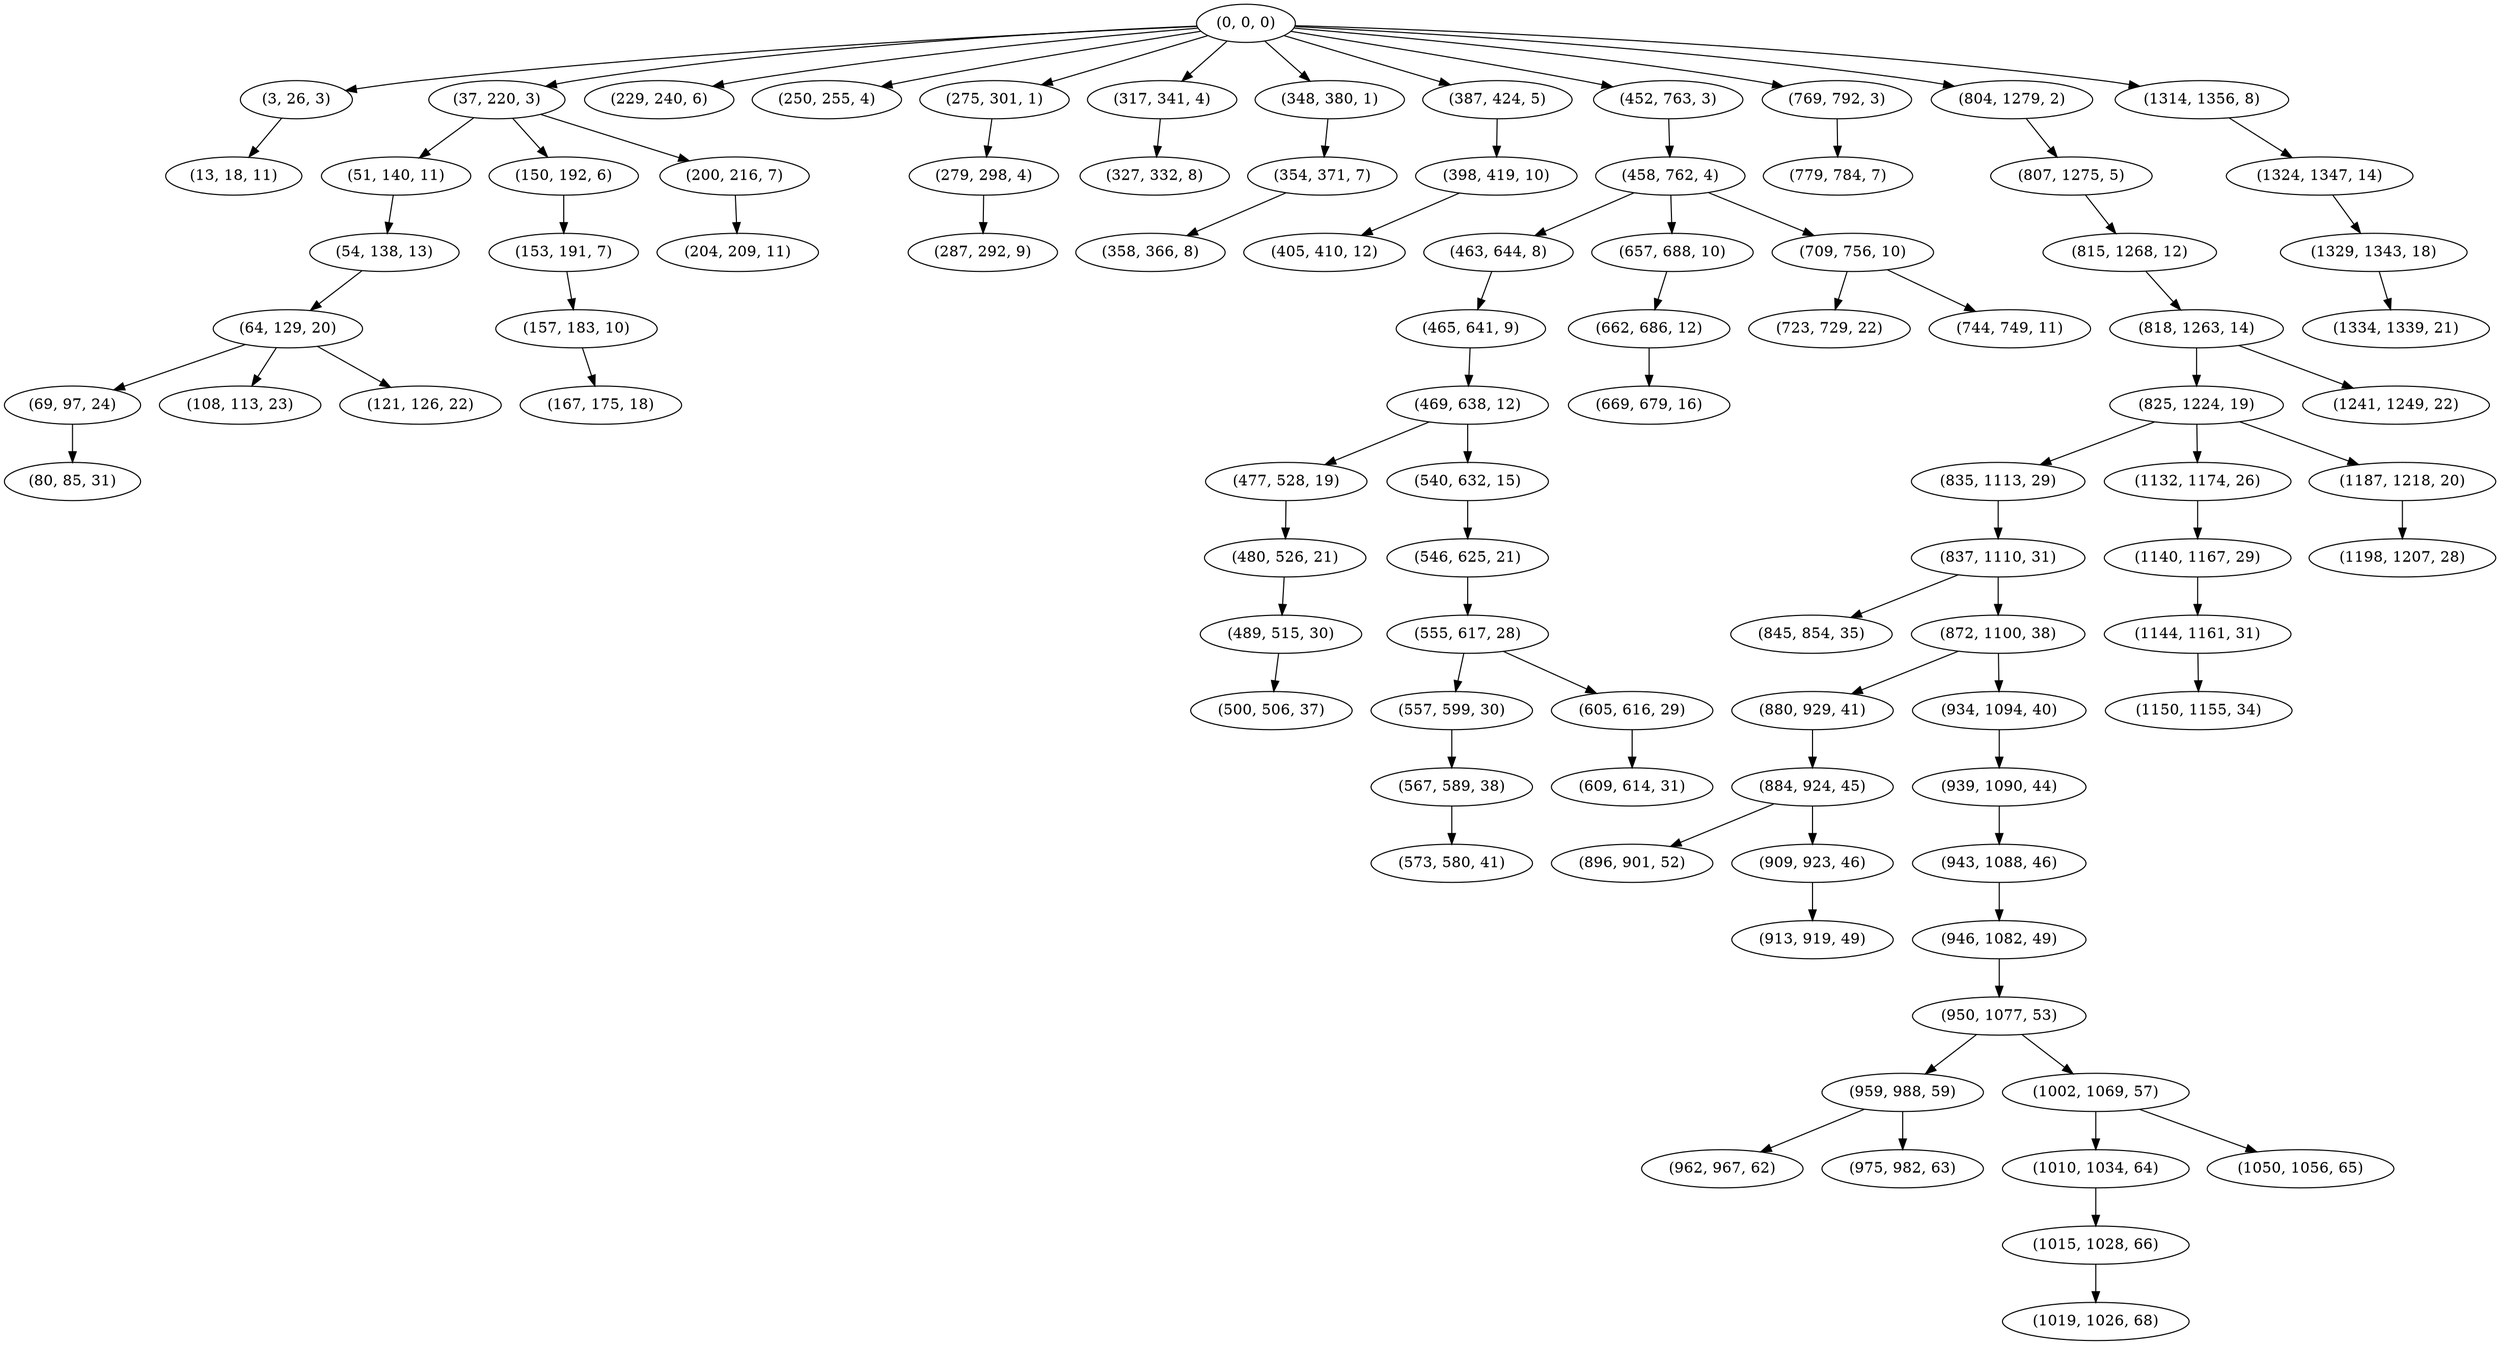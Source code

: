 digraph tree {
    "(0, 0, 0)";
    "(3, 26, 3)";
    "(13, 18, 11)";
    "(37, 220, 3)";
    "(51, 140, 11)";
    "(54, 138, 13)";
    "(64, 129, 20)";
    "(69, 97, 24)";
    "(80, 85, 31)";
    "(108, 113, 23)";
    "(121, 126, 22)";
    "(150, 192, 6)";
    "(153, 191, 7)";
    "(157, 183, 10)";
    "(167, 175, 18)";
    "(200, 216, 7)";
    "(204, 209, 11)";
    "(229, 240, 6)";
    "(250, 255, 4)";
    "(275, 301, 1)";
    "(279, 298, 4)";
    "(287, 292, 9)";
    "(317, 341, 4)";
    "(327, 332, 8)";
    "(348, 380, 1)";
    "(354, 371, 7)";
    "(358, 366, 8)";
    "(387, 424, 5)";
    "(398, 419, 10)";
    "(405, 410, 12)";
    "(452, 763, 3)";
    "(458, 762, 4)";
    "(463, 644, 8)";
    "(465, 641, 9)";
    "(469, 638, 12)";
    "(477, 528, 19)";
    "(480, 526, 21)";
    "(489, 515, 30)";
    "(500, 506, 37)";
    "(540, 632, 15)";
    "(546, 625, 21)";
    "(555, 617, 28)";
    "(557, 599, 30)";
    "(567, 589, 38)";
    "(573, 580, 41)";
    "(605, 616, 29)";
    "(609, 614, 31)";
    "(657, 688, 10)";
    "(662, 686, 12)";
    "(669, 679, 16)";
    "(709, 756, 10)";
    "(723, 729, 22)";
    "(744, 749, 11)";
    "(769, 792, 3)";
    "(779, 784, 7)";
    "(804, 1279, 2)";
    "(807, 1275, 5)";
    "(815, 1268, 12)";
    "(818, 1263, 14)";
    "(825, 1224, 19)";
    "(835, 1113, 29)";
    "(837, 1110, 31)";
    "(845, 854, 35)";
    "(872, 1100, 38)";
    "(880, 929, 41)";
    "(884, 924, 45)";
    "(896, 901, 52)";
    "(909, 923, 46)";
    "(913, 919, 49)";
    "(934, 1094, 40)";
    "(939, 1090, 44)";
    "(943, 1088, 46)";
    "(946, 1082, 49)";
    "(950, 1077, 53)";
    "(959, 988, 59)";
    "(962, 967, 62)";
    "(975, 982, 63)";
    "(1002, 1069, 57)";
    "(1010, 1034, 64)";
    "(1015, 1028, 66)";
    "(1019, 1026, 68)";
    "(1050, 1056, 65)";
    "(1132, 1174, 26)";
    "(1140, 1167, 29)";
    "(1144, 1161, 31)";
    "(1150, 1155, 34)";
    "(1187, 1218, 20)";
    "(1198, 1207, 28)";
    "(1241, 1249, 22)";
    "(1314, 1356, 8)";
    "(1324, 1347, 14)";
    "(1329, 1343, 18)";
    "(1334, 1339, 21)";
    "(0, 0, 0)" -> "(3, 26, 3)";
    "(0, 0, 0)" -> "(37, 220, 3)";
    "(0, 0, 0)" -> "(229, 240, 6)";
    "(0, 0, 0)" -> "(250, 255, 4)";
    "(0, 0, 0)" -> "(275, 301, 1)";
    "(0, 0, 0)" -> "(317, 341, 4)";
    "(0, 0, 0)" -> "(348, 380, 1)";
    "(0, 0, 0)" -> "(387, 424, 5)";
    "(0, 0, 0)" -> "(452, 763, 3)";
    "(0, 0, 0)" -> "(769, 792, 3)";
    "(0, 0, 0)" -> "(804, 1279, 2)";
    "(0, 0, 0)" -> "(1314, 1356, 8)";
    "(3, 26, 3)" -> "(13, 18, 11)";
    "(37, 220, 3)" -> "(51, 140, 11)";
    "(37, 220, 3)" -> "(150, 192, 6)";
    "(37, 220, 3)" -> "(200, 216, 7)";
    "(51, 140, 11)" -> "(54, 138, 13)";
    "(54, 138, 13)" -> "(64, 129, 20)";
    "(64, 129, 20)" -> "(69, 97, 24)";
    "(64, 129, 20)" -> "(108, 113, 23)";
    "(64, 129, 20)" -> "(121, 126, 22)";
    "(69, 97, 24)" -> "(80, 85, 31)";
    "(150, 192, 6)" -> "(153, 191, 7)";
    "(153, 191, 7)" -> "(157, 183, 10)";
    "(157, 183, 10)" -> "(167, 175, 18)";
    "(200, 216, 7)" -> "(204, 209, 11)";
    "(275, 301, 1)" -> "(279, 298, 4)";
    "(279, 298, 4)" -> "(287, 292, 9)";
    "(317, 341, 4)" -> "(327, 332, 8)";
    "(348, 380, 1)" -> "(354, 371, 7)";
    "(354, 371, 7)" -> "(358, 366, 8)";
    "(387, 424, 5)" -> "(398, 419, 10)";
    "(398, 419, 10)" -> "(405, 410, 12)";
    "(452, 763, 3)" -> "(458, 762, 4)";
    "(458, 762, 4)" -> "(463, 644, 8)";
    "(458, 762, 4)" -> "(657, 688, 10)";
    "(458, 762, 4)" -> "(709, 756, 10)";
    "(463, 644, 8)" -> "(465, 641, 9)";
    "(465, 641, 9)" -> "(469, 638, 12)";
    "(469, 638, 12)" -> "(477, 528, 19)";
    "(469, 638, 12)" -> "(540, 632, 15)";
    "(477, 528, 19)" -> "(480, 526, 21)";
    "(480, 526, 21)" -> "(489, 515, 30)";
    "(489, 515, 30)" -> "(500, 506, 37)";
    "(540, 632, 15)" -> "(546, 625, 21)";
    "(546, 625, 21)" -> "(555, 617, 28)";
    "(555, 617, 28)" -> "(557, 599, 30)";
    "(555, 617, 28)" -> "(605, 616, 29)";
    "(557, 599, 30)" -> "(567, 589, 38)";
    "(567, 589, 38)" -> "(573, 580, 41)";
    "(605, 616, 29)" -> "(609, 614, 31)";
    "(657, 688, 10)" -> "(662, 686, 12)";
    "(662, 686, 12)" -> "(669, 679, 16)";
    "(709, 756, 10)" -> "(723, 729, 22)";
    "(709, 756, 10)" -> "(744, 749, 11)";
    "(769, 792, 3)" -> "(779, 784, 7)";
    "(804, 1279, 2)" -> "(807, 1275, 5)";
    "(807, 1275, 5)" -> "(815, 1268, 12)";
    "(815, 1268, 12)" -> "(818, 1263, 14)";
    "(818, 1263, 14)" -> "(825, 1224, 19)";
    "(818, 1263, 14)" -> "(1241, 1249, 22)";
    "(825, 1224, 19)" -> "(835, 1113, 29)";
    "(825, 1224, 19)" -> "(1132, 1174, 26)";
    "(825, 1224, 19)" -> "(1187, 1218, 20)";
    "(835, 1113, 29)" -> "(837, 1110, 31)";
    "(837, 1110, 31)" -> "(845, 854, 35)";
    "(837, 1110, 31)" -> "(872, 1100, 38)";
    "(872, 1100, 38)" -> "(880, 929, 41)";
    "(872, 1100, 38)" -> "(934, 1094, 40)";
    "(880, 929, 41)" -> "(884, 924, 45)";
    "(884, 924, 45)" -> "(896, 901, 52)";
    "(884, 924, 45)" -> "(909, 923, 46)";
    "(909, 923, 46)" -> "(913, 919, 49)";
    "(934, 1094, 40)" -> "(939, 1090, 44)";
    "(939, 1090, 44)" -> "(943, 1088, 46)";
    "(943, 1088, 46)" -> "(946, 1082, 49)";
    "(946, 1082, 49)" -> "(950, 1077, 53)";
    "(950, 1077, 53)" -> "(959, 988, 59)";
    "(950, 1077, 53)" -> "(1002, 1069, 57)";
    "(959, 988, 59)" -> "(962, 967, 62)";
    "(959, 988, 59)" -> "(975, 982, 63)";
    "(1002, 1069, 57)" -> "(1010, 1034, 64)";
    "(1002, 1069, 57)" -> "(1050, 1056, 65)";
    "(1010, 1034, 64)" -> "(1015, 1028, 66)";
    "(1015, 1028, 66)" -> "(1019, 1026, 68)";
    "(1132, 1174, 26)" -> "(1140, 1167, 29)";
    "(1140, 1167, 29)" -> "(1144, 1161, 31)";
    "(1144, 1161, 31)" -> "(1150, 1155, 34)";
    "(1187, 1218, 20)" -> "(1198, 1207, 28)";
    "(1314, 1356, 8)" -> "(1324, 1347, 14)";
    "(1324, 1347, 14)" -> "(1329, 1343, 18)";
    "(1329, 1343, 18)" -> "(1334, 1339, 21)";
}
